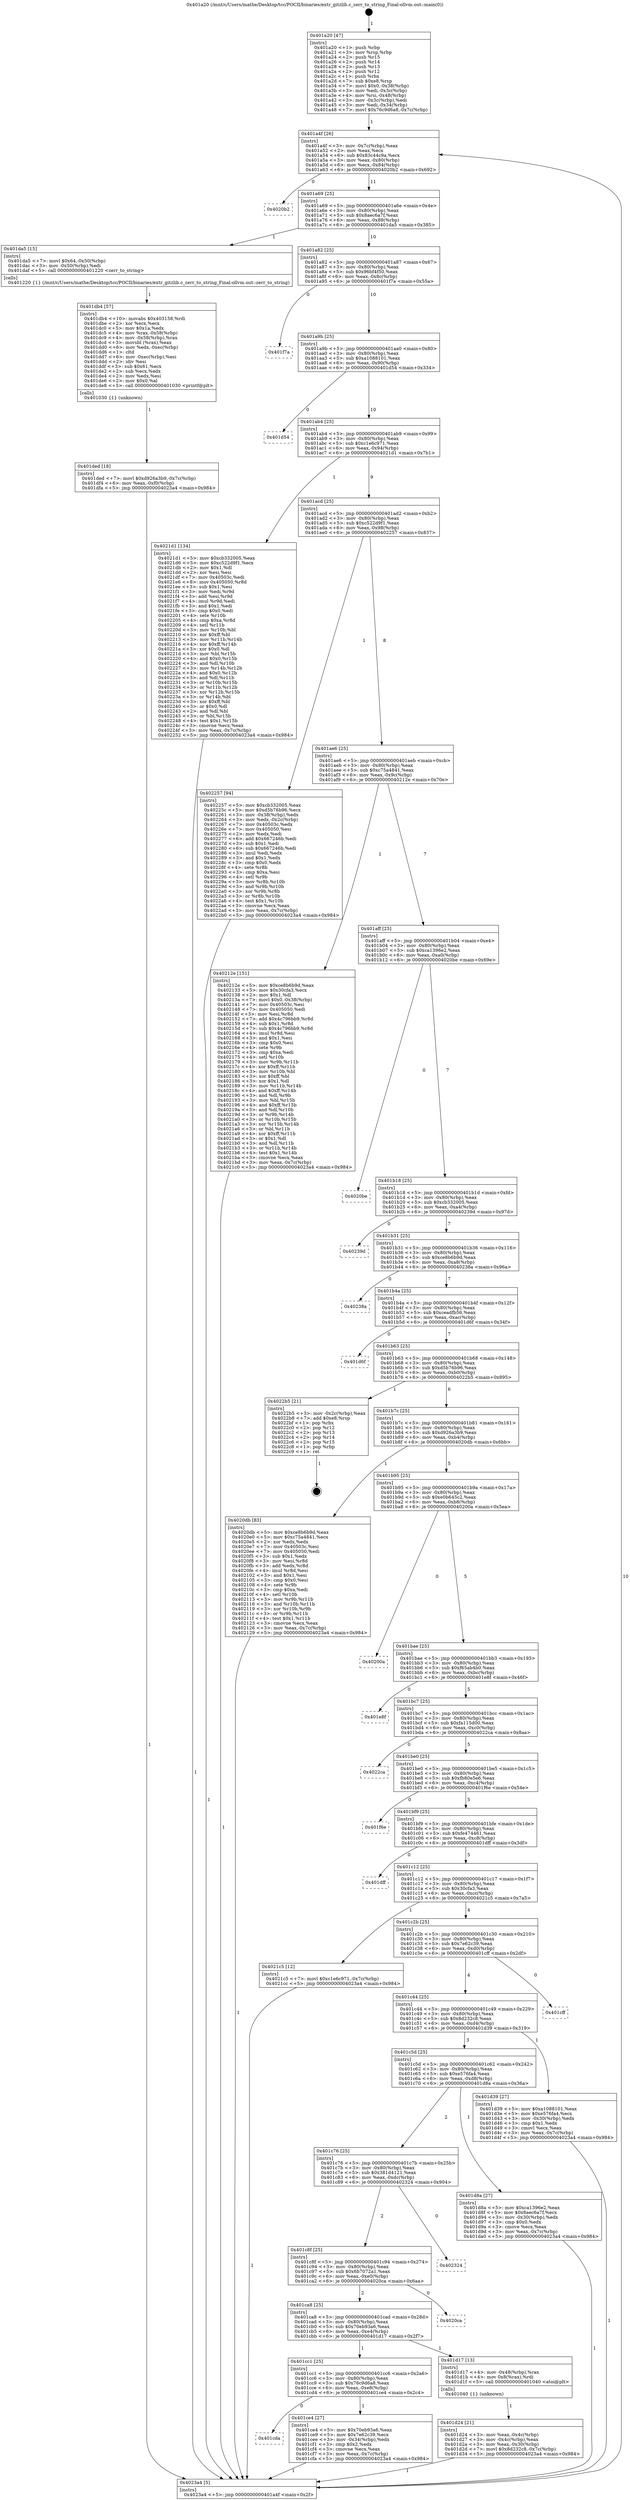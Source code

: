 digraph "0x401a20" {
  label = "0x401a20 (/mnt/c/Users/mathe/Desktop/tcc/POCII/binaries/extr_gitzlib.c_zerr_to_string_Final-ollvm.out::main(0))"
  labelloc = "t"
  node[shape=record]

  Entry [label="",width=0.3,height=0.3,shape=circle,fillcolor=black,style=filled]
  "0x401a4f" [label="{
     0x401a4f [26]\l
     | [instrs]\l
     &nbsp;&nbsp;0x401a4f \<+3\>: mov -0x7c(%rbp),%eax\l
     &nbsp;&nbsp;0x401a52 \<+2\>: mov %eax,%ecx\l
     &nbsp;&nbsp;0x401a54 \<+6\>: sub $0x83c44c9a,%ecx\l
     &nbsp;&nbsp;0x401a5a \<+3\>: mov %eax,-0x80(%rbp)\l
     &nbsp;&nbsp;0x401a5d \<+6\>: mov %ecx,-0x84(%rbp)\l
     &nbsp;&nbsp;0x401a63 \<+6\>: je 00000000004020b2 \<main+0x692\>\l
  }"]
  "0x4020b2" [label="{
     0x4020b2\l
  }", style=dashed]
  "0x401a69" [label="{
     0x401a69 [25]\l
     | [instrs]\l
     &nbsp;&nbsp;0x401a69 \<+5\>: jmp 0000000000401a6e \<main+0x4e\>\l
     &nbsp;&nbsp;0x401a6e \<+3\>: mov -0x80(%rbp),%eax\l
     &nbsp;&nbsp;0x401a71 \<+5\>: sub $0x8aec6a7f,%eax\l
     &nbsp;&nbsp;0x401a76 \<+6\>: mov %eax,-0x88(%rbp)\l
     &nbsp;&nbsp;0x401a7c \<+6\>: je 0000000000401da5 \<main+0x385\>\l
  }"]
  Exit [label="",width=0.3,height=0.3,shape=circle,fillcolor=black,style=filled,peripheries=2]
  "0x401da5" [label="{
     0x401da5 [15]\l
     | [instrs]\l
     &nbsp;&nbsp;0x401da5 \<+7\>: movl $0x64,-0x50(%rbp)\l
     &nbsp;&nbsp;0x401dac \<+3\>: mov -0x50(%rbp),%edi\l
     &nbsp;&nbsp;0x401daf \<+5\>: call 0000000000401220 \<zerr_to_string\>\l
     | [calls]\l
     &nbsp;&nbsp;0x401220 \{1\} (/mnt/c/Users/mathe/Desktop/tcc/POCII/binaries/extr_gitzlib.c_zerr_to_string_Final-ollvm.out::zerr_to_string)\l
  }"]
  "0x401a82" [label="{
     0x401a82 [25]\l
     | [instrs]\l
     &nbsp;&nbsp;0x401a82 \<+5\>: jmp 0000000000401a87 \<main+0x67\>\l
     &nbsp;&nbsp;0x401a87 \<+3\>: mov -0x80(%rbp),%eax\l
     &nbsp;&nbsp;0x401a8a \<+5\>: sub $0x96bf4f50,%eax\l
     &nbsp;&nbsp;0x401a8f \<+6\>: mov %eax,-0x8c(%rbp)\l
     &nbsp;&nbsp;0x401a95 \<+6\>: je 0000000000401f7a \<main+0x55a\>\l
  }"]
  "0x401ded" [label="{
     0x401ded [18]\l
     | [instrs]\l
     &nbsp;&nbsp;0x401ded \<+7\>: movl $0xd926a3b9,-0x7c(%rbp)\l
     &nbsp;&nbsp;0x401df4 \<+6\>: mov %eax,-0xf0(%rbp)\l
     &nbsp;&nbsp;0x401dfa \<+5\>: jmp 00000000004023a4 \<main+0x984\>\l
  }"]
  "0x401f7a" [label="{
     0x401f7a\l
  }", style=dashed]
  "0x401a9b" [label="{
     0x401a9b [25]\l
     | [instrs]\l
     &nbsp;&nbsp;0x401a9b \<+5\>: jmp 0000000000401aa0 \<main+0x80\>\l
     &nbsp;&nbsp;0x401aa0 \<+3\>: mov -0x80(%rbp),%eax\l
     &nbsp;&nbsp;0x401aa3 \<+5\>: sub $0xa1088101,%eax\l
     &nbsp;&nbsp;0x401aa8 \<+6\>: mov %eax,-0x90(%rbp)\l
     &nbsp;&nbsp;0x401aae \<+6\>: je 0000000000401d54 \<main+0x334\>\l
  }"]
  "0x401db4" [label="{
     0x401db4 [57]\l
     | [instrs]\l
     &nbsp;&nbsp;0x401db4 \<+10\>: movabs $0x403158,%rdi\l
     &nbsp;&nbsp;0x401dbe \<+2\>: xor %ecx,%ecx\l
     &nbsp;&nbsp;0x401dc0 \<+5\>: mov $0x1a,%edx\l
     &nbsp;&nbsp;0x401dc5 \<+4\>: mov %rax,-0x58(%rbp)\l
     &nbsp;&nbsp;0x401dc9 \<+4\>: mov -0x58(%rbp),%rax\l
     &nbsp;&nbsp;0x401dcd \<+3\>: movsbl (%rax),%eax\l
     &nbsp;&nbsp;0x401dd0 \<+6\>: mov %edx,-0xec(%rbp)\l
     &nbsp;&nbsp;0x401dd6 \<+1\>: cltd\l
     &nbsp;&nbsp;0x401dd7 \<+6\>: mov -0xec(%rbp),%esi\l
     &nbsp;&nbsp;0x401ddd \<+2\>: idiv %esi\l
     &nbsp;&nbsp;0x401ddf \<+3\>: sub $0x61,%ecx\l
     &nbsp;&nbsp;0x401de2 \<+2\>: sub %ecx,%edx\l
     &nbsp;&nbsp;0x401de4 \<+2\>: mov %edx,%esi\l
     &nbsp;&nbsp;0x401de6 \<+2\>: mov $0x0,%al\l
     &nbsp;&nbsp;0x401de8 \<+5\>: call 0000000000401030 \<printf@plt\>\l
     | [calls]\l
     &nbsp;&nbsp;0x401030 \{1\} (unknown)\l
  }"]
  "0x401d54" [label="{
     0x401d54\l
  }", style=dashed]
  "0x401ab4" [label="{
     0x401ab4 [25]\l
     | [instrs]\l
     &nbsp;&nbsp;0x401ab4 \<+5\>: jmp 0000000000401ab9 \<main+0x99\>\l
     &nbsp;&nbsp;0x401ab9 \<+3\>: mov -0x80(%rbp),%eax\l
     &nbsp;&nbsp;0x401abc \<+5\>: sub $0xc1e6c971,%eax\l
     &nbsp;&nbsp;0x401ac1 \<+6\>: mov %eax,-0x94(%rbp)\l
     &nbsp;&nbsp;0x401ac7 \<+6\>: je 00000000004021d1 \<main+0x7b1\>\l
  }"]
  "0x401d24" [label="{
     0x401d24 [21]\l
     | [instrs]\l
     &nbsp;&nbsp;0x401d24 \<+3\>: mov %eax,-0x4c(%rbp)\l
     &nbsp;&nbsp;0x401d27 \<+3\>: mov -0x4c(%rbp),%eax\l
     &nbsp;&nbsp;0x401d2a \<+3\>: mov %eax,-0x30(%rbp)\l
     &nbsp;&nbsp;0x401d2d \<+7\>: movl $0x8d232c8,-0x7c(%rbp)\l
     &nbsp;&nbsp;0x401d34 \<+5\>: jmp 00000000004023a4 \<main+0x984\>\l
  }"]
  "0x4021d1" [label="{
     0x4021d1 [134]\l
     | [instrs]\l
     &nbsp;&nbsp;0x4021d1 \<+5\>: mov $0xcb332005,%eax\l
     &nbsp;&nbsp;0x4021d6 \<+5\>: mov $0xc522d9f1,%ecx\l
     &nbsp;&nbsp;0x4021db \<+2\>: mov $0x1,%dl\l
     &nbsp;&nbsp;0x4021dd \<+2\>: xor %esi,%esi\l
     &nbsp;&nbsp;0x4021df \<+7\>: mov 0x40503c,%edi\l
     &nbsp;&nbsp;0x4021e6 \<+8\>: mov 0x405050,%r8d\l
     &nbsp;&nbsp;0x4021ee \<+3\>: sub $0x1,%esi\l
     &nbsp;&nbsp;0x4021f1 \<+3\>: mov %edi,%r9d\l
     &nbsp;&nbsp;0x4021f4 \<+3\>: add %esi,%r9d\l
     &nbsp;&nbsp;0x4021f7 \<+4\>: imul %r9d,%edi\l
     &nbsp;&nbsp;0x4021fb \<+3\>: and $0x1,%edi\l
     &nbsp;&nbsp;0x4021fe \<+3\>: cmp $0x0,%edi\l
     &nbsp;&nbsp;0x402201 \<+4\>: sete %r10b\l
     &nbsp;&nbsp;0x402205 \<+4\>: cmp $0xa,%r8d\l
     &nbsp;&nbsp;0x402209 \<+4\>: setl %r11b\l
     &nbsp;&nbsp;0x40220d \<+3\>: mov %r10b,%bl\l
     &nbsp;&nbsp;0x402210 \<+3\>: xor $0xff,%bl\l
     &nbsp;&nbsp;0x402213 \<+3\>: mov %r11b,%r14b\l
     &nbsp;&nbsp;0x402216 \<+4\>: xor $0xff,%r14b\l
     &nbsp;&nbsp;0x40221a \<+3\>: xor $0x0,%dl\l
     &nbsp;&nbsp;0x40221d \<+3\>: mov %bl,%r15b\l
     &nbsp;&nbsp;0x402220 \<+4\>: and $0x0,%r15b\l
     &nbsp;&nbsp;0x402224 \<+3\>: and %dl,%r10b\l
     &nbsp;&nbsp;0x402227 \<+3\>: mov %r14b,%r12b\l
     &nbsp;&nbsp;0x40222a \<+4\>: and $0x0,%r12b\l
     &nbsp;&nbsp;0x40222e \<+3\>: and %dl,%r11b\l
     &nbsp;&nbsp;0x402231 \<+3\>: or %r10b,%r15b\l
     &nbsp;&nbsp;0x402234 \<+3\>: or %r11b,%r12b\l
     &nbsp;&nbsp;0x402237 \<+3\>: xor %r12b,%r15b\l
     &nbsp;&nbsp;0x40223a \<+3\>: or %r14b,%bl\l
     &nbsp;&nbsp;0x40223d \<+3\>: xor $0xff,%bl\l
     &nbsp;&nbsp;0x402240 \<+3\>: or $0x0,%dl\l
     &nbsp;&nbsp;0x402243 \<+2\>: and %dl,%bl\l
     &nbsp;&nbsp;0x402245 \<+3\>: or %bl,%r15b\l
     &nbsp;&nbsp;0x402248 \<+4\>: test $0x1,%r15b\l
     &nbsp;&nbsp;0x40224c \<+3\>: cmovne %ecx,%eax\l
     &nbsp;&nbsp;0x40224f \<+3\>: mov %eax,-0x7c(%rbp)\l
     &nbsp;&nbsp;0x402252 \<+5\>: jmp 00000000004023a4 \<main+0x984\>\l
  }"]
  "0x401acd" [label="{
     0x401acd [25]\l
     | [instrs]\l
     &nbsp;&nbsp;0x401acd \<+5\>: jmp 0000000000401ad2 \<main+0xb2\>\l
     &nbsp;&nbsp;0x401ad2 \<+3\>: mov -0x80(%rbp),%eax\l
     &nbsp;&nbsp;0x401ad5 \<+5\>: sub $0xc522d9f1,%eax\l
     &nbsp;&nbsp;0x401ada \<+6\>: mov %eax,-0x98(%rbp)\l
     &nbsp;&nbsp;0x401ae0 \<+6\>: je 0000000000402257 \<main+0x837\>\l
  }"]
  "0x401a20" [label="{
     0x401a20 [47]\l
     | [instrs]\l
     &nbsp;&nbsp;0x401a20 \<+1\>: push %rbp\l
     &nbsp;&nbsp;0x401a21 \<+3\>: mov %rsp,%rbp\l
     &nbsp;&nbsp;0x401a24 \<+2\>: push %r15\l
     &nbsp;&nbsp;0x401a26 \<+2\>: push %r14\l
     &nbsp;&nbsp;0x401a28 \<+2\>: push %r13\l
     &nbsp;&nbsp;0x401a2a \<+2\>: push %r12\l
     &nbsp;&nbsp;0x401a2c \<+1\>: push %rbx\l
     &nbsp;&nbsp;0x401a2d \<+7\>: sub $0xe8,%rsp\l
     &nbsp;&nbsp;0x401a34 \<+7\>: movl $0x0,-0x38(%rbp)\l
     &nbsp;&nbsp;0x401a3b \<+3\>: mov %edi,-0x3c(%rbp)\l
     &nbsp;&nbsp;0x401a3e \<+4\>: mov %rsi,-0x48(%rbp)\l
     &nbsp;&nbsp;0x401a42 \<+3\>: mov -0x3c(%rbp),%edi\l
     &nbsp;&nbsp;0x401a45 \<+3\>: mov %edi,-0x34(%rbp)\l
     &nbsp;&nbsp;0x401a48 \<+7\>: movl $0x76c9d6a8,-0x7c(%rbp)\l
  }"]
  "0x402257" [label="{
     0x402257 [94]\l
     | [instrs]\l
     &nbsp;&nbsp;0x402257 \<+5\>: mov $0xcb332005,%eax\l
     &nbsp;&nbsp;0x40225c \<+5\>: mov $0xd5b76b96,%ecx\l
     &nbsp;&nbsp;0x402261 \<+3\>: mov -0x38(%rbp),%edx\l
     &nbsp;&nbsp;0x402264 \<+3\>: mov %edx,-0x2c(%rbp)\l
     &nbsp;&nbsp;0x402267 \<+7\>: mov 0x40503c,%edx\l
     &nbsp;&nbsp;0x40226e \<+7\>: mov 0x405050,%esi\l
     &nbsp;&nbsp;0x402275 \<+2\>: mov %edx,%edi\l
     &nbsp;&nbsp;0x402277 \<+6\>: add $0x667246b,%edi\l
     &nbsp;&nbsp;0x40227d \<+3\>: sub $0x1,%edi\l
     &nbsp;&nbsp;0x402280 \<+6\>: sub $0x667246b,%edi\l
     &nbsp;&nbsp;0x402286 \<+3\>: imul %edi,%edx\l
     &nbsp;&nbsp;0x402289 \<+3\>: and $0x1,%edx\l
     &nbsp;&nbsp;0x40228c \<+3\>: cmp $0x0,%edx\l
     &nbsp;&nbsp;0x40228f \<+4\>: sete %r8b\l
     &nbsp;&nbsp;0x402293 \<+3\>: cmp $0xa,%esi\l
     &nbsp;&nbsp;0x402296 \<+4\>: setl %r9b\l
     &nbsp;&nbsp;0x40229a \<+3\>: mov %r8b,%r10b\l
     &nbsp;&nbsp;0x40229d \<+3\>: and %r9b,%r10b\l
     &nbsp;&nbsp;0x4022a0 \<+3\>: xor %r9b,%r8b\l
     &nbsp;&nbsp;0x4022a3 \<+3\>: or %r8b,%r10b\l
     &nbsp;&nbsp;0x4022a6 \<+4\>: test $0x1,%r10b\l
     &nbsp;&nbsp;0x4022aa \<+3\>: cmovne %ecx,%eax\l
     &nbsp;&nbsp;0x4022ad \<+3\>: mov %eax,-0x7c(%rbp)\l
     &nbsp;&nbsp;0x4022b0 \<+5\>: jmp 00000000004023a4 \<main+0x984\>\l
  }"]
  "0x401ae6" [label="{
     0x401ae6 [25]\l
     | [instrs]\l
     &nbsp;&nbsp;0x401ae6 \<+5\>: jmp 0000000000401aeb \<main+0xcb\>\l
     &nbsp;&nbsp;0x401aeb \<+3\>: mov -0x80(%rbp),%eax\l
     &nbsp;&nbsp;0x401aee \<+5\>: sub $0xc75a4841,%eax\l
     &nbsp;&nbsp;0x401af3 \<+6\>: mov %eax,-0x9c(%rbp)\l
     &nbsp;&nbsp;0x401af9 \<+6\>: je 000000000040212e \<main+0x70e\>\l
  }"]
  "0x4023a4" [label="{
     0x4023a4 [5]\l
     | [instrs]\l
     &nbsp;&nbsp;0x4023a4 \<+5\>: jmp 0000000000401a4f \<main+0x2f\>\l
  }"]
  "0x40212e" [label="{
     0x40212e [151]\l
     | [instrs]\l
     &nbsp;&nbsp;0x40212e \<+5\>: mov $0xce8b6b9d,%eax\l
     &nbsp;&nbsp;0x402133 \<+5\>: mov $0x30cfa3,%ecx\l
     &nbsp;&nbsp;0x402138 \<+2\>: mov $0x1,%dl\l
     &nbsp;&nbsp;0x40213a \<+7\>: movl $0x0,-0x38(%rbp)\l
     &nbsp;&nbsp;0x402141 \<+7\>: mov 0x40503c,%esi\l
     &nbsp;&nbsp;0x402148 \<+7\>: mov 0x405050,%edi\l
     &nbsp;&nbsp;0x40214f \<+3\>: mov %esi,%r8d\l
     &nbsp;&nbsp;0x402152 \<+7\>: add $0x4c796bb9,%r8d\l
     &nbsp;&nbsp;0x402159 \<+4\>: sub $0x1,%r8d\l
     &nbsp;&nbsp;0x40215d \<+7\>: sub $0x4c796bb9,%r8d\l
     &nbsp;&nbsp;0x402164 \<+4\>: imul %r8d,%esi\l
     &nbsp;&nbsp;0x402168 \<+3\>: and $0x1,%esi\l
     &nbsp;&nbsp;0x40216b \<+3\>: cmp $0x0,%esi\l
     &nbsp;&nbsp;0x40216e \<+4\>: sete %r9b\l
     &nbsp;&nbsp;0x402172 \<+3\>: cmp $0xa,%edi\l
     &nbsp;&nbsp;0x402175 \<+4\>: setl %r10b\l
     &nbsp;&nbsp;0x402179 \<+3\>: mov %r9b,%r11b\l
     &nbsp;&nbsp;0x40217c \<+4\>: xor $0xff,%r11b\l
     &nbsp;&nbsp;0x402180 \<+3\>: mov %r10b,%bl\l
     &nbsp;&nbsp;0x402183 \<+3\>: xor $0xff,%bl\l
     &nbsp;&nbsp;0x402186 \<+3\>: xor $0x1,%dl\l
     &nbsp;&nbsp;0x402189 \<+3\>: mov %r11b,%r14b\l
     &nbsp;&nbsp;0x40218c \<+4\>: and $0xff,%r14b\l
     &nbsp;&nbsp;0x402190 \<+3\>: and %dl,%r9b\l
     &nbsp;&nbsp;0x402193 \<+3\>: mov %bl,%r15b\l
     &nbsp;&nbsp;0x402196 \<+4\>: and $0xff,%r15b\l
     &nbsp;&nbsp;0x40219a \<+3\>: and %dl,%r10b\l
     &nbsp;&nbsp;0x40219d \<+3\>: or %r9b,%r14b\l
     &nbsp;&nbsp;0x4021a0 \<+3\>: or %r10b,%r15b\l
     &nbsp;&nbsp;0x4021a3 \<+3\>: xor %r15b,%r14b\l
     &nbsp;&nbsp;0x4021a6 \<+3\>: or %bl,%r11b\l
     &nbsp;&nbsp;0x4021a9 \<+4\>: xor $0xff,%r11b\l
     &nbsp;&nbsp;0x4021ad \<+3\>: or $0x1,%dl\l
     &nbsp;&nbsp;0x4021b0 \<+3\>: and %dl,%r11b\l
     &nbsp;&nbsp;0x4021b3 \<+3\>: or %r11b,%r14b\l
     &nbsp;&nbsp;0x4021b6 \<+4\>: test $0x1,%r14b\l
     &nbsp;&nbsp;0x4021ba \<+3\>: cmovne %ecx,%eax\l
     &nbsp;&nbsp;0x4021bd \<+3\>: mov %eax,-0x7c(%rbp)\l
     &nbsp;&nbsp;0x4021c0 \<+5\>: jmp 00000000004023a4 \<main+0x984\>\l
  }"]
  "0x401aff" [label="{
     0x401aff [25]\l
     | [instrs]\l
     &nbsp;&nbsp;0x401aff \<+5\>: jmp 0000000000401b04 \<main+0xe4\>\l
     &nbsp;&nbsp;0x401b04 \<+3\>: mov -0x80(%rbp),%eax\l
     &nbsp;&nbsp;0x401b07 \<+5\>: sub $0xca1396e2,%eax\l
     &nbsp;&nbsp;0x401b0c \<+6\>: mov %eax,-0xa0(%rbp)\l
     &nbsp;&nbsp;0x401b12 \<+6\>: je 00000000004020be \<main+0x69e\>\l
  }"]
  "0x401cda" [label="{
     0x401cda\l
  }", style=dashed]
  "0x4020be" [label="{
     0x4020be\l
  }", style=dashed]
  "0x401b18" [label="{
     0x401b18 [25]\l
     | [instrs]\l
     &nbsp;&nbsp;0x401b18 \<+5\>: jmp 0000000000401b1d \<main+0xfd\>\l
     &nbsp;&nbsp;0x401b1d \<+3\>: mov -0x80(%rbp),%eax\l
     &nbsp;&nbsp;0x401b20 \<+5\>: sub $0xcb332005,%eax\l
     &nbsp;&nbsp;0x401b25 \<+6\>: mov %eax,-0xa4(%rbp)\l
     &nbsp;&nbsp;0x401b2b \<+6\>: je 000000000040239d \<main+0x97d\>\l
  }"]
  "0x401ce4" [label="{
     0x401ce4 [27]\l
     | [instrs]\l
     &nbsp;&nbsp;0x401ce4 \<+5\>: mov $0x70eb93a6,%eax\l
     &nbsp;&nbsp;0x401ce9 \<+5\>: mov $0x7e62c39,%ecx\l
     &nbsp;&nbsp;0x401cee \<+3\>: mov -0x34(%rbp),%edx\l
     &nbsp;&nbsp;0x401cf1 \<+3\>: cmp $0x2,%edx\l
     &nbsp;&nbsp;0x401cf4 \<+3\>: cmovne %ecx,%eax\l
     &nbsp;&nbsp;0x401cf7 \<+3\>: mov %eax,-0x7c(%rbp)\l
     &nbsp;&nbsp;0x401cfa \<+5\>: jmp 00000000004023a4 \<main+0x984\>\l
  }"]
  "0x40239d" [label="{
     0x40239d\l
  }", style=dashed]
  "0x401b31" [label="{
     0x401b31 [25]\l
     | [instrs]\l
     &nbsp;&nbsp;0x401b31 \<+5\>: jmp 0000000000401b36 \<main+0x116\>\l
     &nbsp;&nbsp;0x401b36 \<+3\>: mov -0x80(%rbp),%eax\l
     &nbsp;&nbsp;0x401b39 \<+5\>: sub $0xce8b6b9d,%eax\l
     &nbsp;&nbsp;0x401b3e \<+6\>: mov %eax,-0xa8(%rbp)\l
     &nbsp;&nbsp;0x401b44 \<+6\>: je 000000000040238a \<main+0x96a\>\l
  }"]
  "0x401cc1" [label="{
     0x401cc1 [25]\l
     | [instrs]\l
     &nbsp;&nbsp;0x401cc1 \<+5\>: jmp 0000000000401cc6 \<main+0x2a6\>\l
     &nbsp;&nbsp;0x401cc6 \<+3\>: mov -0x80(%rbp),%eax\l
     &nbsp;&nbsp;0x401cc9 \<+5\>: sub $0x76c9d6a8,%eax\l
     &nbsp;&nbsp;0x401cce \<+6\>: mov %eax,-0xe8(%rbp)\l
     &nbsp;&nbsp;0x401cd4 \<+6\>: je 0000000000401ce4 \<main+0x2c4\>\l
  }"]
  "0x40238a" [label="{
     0x40238a\l
  }", style=dashed]
  "0x401b4a" [label="{
     0x401b4a [25]\l
     | [instrs]\l
     &nbsp;&nbsp;0x401b4a \<+5\>: jmp 0000000000401b4f \<main+0x12f\>\l
     &nbsp;&nbsp;0x401b4f \<+3\>: mov -0x80(%rbp),%eax\l
     &nbsp;&nbsp;0x401b52 \<+5\>: sub $0xceadfb56,%eax\l
     &nbsp;&nbsp;0x401b57 \<+6\>: mov %eax,-0xac(%rbp)\l
     &nbsp;&nbsp;0x401b5d \<+6\>: je 0000000000401d6f \<main+0x34f\>\l
  }"]
  "0x401d17" [label="{
     0x401d17 [13]\l
     | [instrs]\l
     &nbsp;&nbsp;0x401d17 \<+4\>: mov -0x48(%rbp),%rax\l
     &nbsp;&nbsp;0x401d1b \<+4\>: mov 0x8(%rax),%rdi\l
     &nbsp;&nbsp;0x401d1f \<+5\>: call 0000000000401040 \<atoi@plt\>\l
     | [calls]\l
     &nbsp;&nbsp;0x401040 \{1\} (unknown)\l
  }"]
  "0x401d6f" [label="{
     0x401d6f\l
  }", style=dashed]
  "0x401b63" [label="{
     0x401b63 [25]\l
     | [instrs]\l
     &nbsp;&nbsp;0x401b63 \<+5\>: jmp 0000000000401b68 \<main+0x148\>\l
     &nbsp;&nbsp;0x401b68 \<+3\>: mov -0x80(%rbp),%eax\l
     &nbsp;&nbsp;0x401b6b \<+5\>: sub $0xd5b76b96,%eax\l
     &nbsp;&nbsp;0x401b70 \<+6\>: mov %eax,-0xb0(%rbp)\l
     &nbsp;&nbsp;0x401b76 \<+6\>: je 00000000004022b5 \<main+0x895\>\l
  }"]
  "0x401ca8" [label="{
     0x401ca8 [25]\l
     | [instrs]\l
     &nbsp;&nbsp;0x401ca8 \<+5\>: jmp 0000000000401cad \<main+0x28d\>\l
     &nbsp;&nbsp;0x401cad \<+3\>: mov -0x80(%rbp),%eax\l
     &nbsp;&nbsp;0x401cb0 \<+5\>: sub $0x70eb93a6,%eax\l
     &nbsp;&nbsp;0x401cb5 \<+6\>: mov %eax,-0xe4(%rbp)\l
     &nbsp;&nbsp;0x401cbb \<+6\>: je 0000000000401d17 \<main+0x2f7\>\l
  }"]
  "0x4022b5" [label="{
     0x4022b5 [21]\l
     | [instrs]\l
     &nbsp;&nbsp;0x4022b5 \<+3\>: mov -0x2c(%rbp),%eax\l
     &nbsp;&nbsp;0x4022b8 \<+7\>: add $0xe8,%rsp\l
     &nbsp;&nbsp;0x4022bf \<+1\>: pop %rbx\l
     &nbsp;&nbsp;0x4022c0 \<+2\>: pop %r12\l
     &nbsp;&nbsp;0x4022c2 \<+2\>: pop %r13\l
     &nbsp;&nbsp;0x4022c4 \<+2\>: pop %r14\l
     &nbsp;&nbsp;0x4022c6 \<+2\>: pop %r15\l
     &nbsp;&nbsp;0x4022c8 \<+1\>: pop %rbp\l
     &nbsp;&nbsp;0x4022c9 \<+1\>: ret\l
  }"]
  "0x401b7c" [label="{
     0x401b7c [25]\l
     | [instrs]\l
     &nbsp;&nbsp;0x401b7c \<+5\>: jmp 0000000000401b81 \<main+0x161\>\l
     &nbsp;&nbsp;0x401b81 \<+3\>: mov -0x80(%rbp),%eax\l
     &nbsp;&nbsp;0x401b84 \<+5\>: sub $0xd926a3b9,%eax\l
     &nbsp;&nbsp;0x401b89 \<+6\>: mov %eax,-0xb4(%rbp)\l
     &nbsp;&nbsp;0x401b8f \<+6\>: je 00000000004020db \<main+0x6bb\>\l
  }"]
  "0x4020ca" [label="{
     0x4020ca\l
  }", style=dashed]
  "0x4020db" [label="{
     0x4020db [83]\l
     | [instrs]\l
     &nbsp;&nbsp;0x4020db \<+5\>: mov $0xce8b6b9d,%eax\l
     &nbsp;&nbsp;0x4020e0 \<+5\>: mov $0xc75a4841,%ecx\l
     &nbsp;&nbsp;0x4020e5 \<+2\>: xor %edx,%edx\l
     &nbsp;&nbsp;0x4020e7 \<+7\>: mov 0x40503c,%esi\l
     &nbsp;&nbsp;0x4020ee \<+7\>: mov 0x405050,%edi\l
     &nbsp;&nbsp;0x4020f5 \<+3\>: sub $0x1,%edx\l
     &nbsp;&nbsp;0x4020f8 \<+3\>: mov %esi,%r8d\l
     &nbsp;&nbsp;0x4020fb \<+3\>: add %edx,%r8d\l
     &nbsp;&nbsp;0x4020fe \<+4\>: imul %r8d,%esi\l
     &nbsp;&nbsp;0x402102 \<+3\>: and $0x1,%esi\l
     &nbsp;&nbsp;0x402105 \<+3\>: cmp $0x0,%esi\l
     &nbsp;&nbsp;0x402108 \<+4\>: sete %r9b\l
     &nbsp;&nbsp;0x40210c \<+3\>: cmp $0xa,%edi\l
     &nbsp;&nbsp;0x40210f \<+4\>: setl %r10b\l
     &nbsp;&nbsp;0x402113 \<+3\>: mov %r9b,%r11b\l
     &nbsp;&nbsp;0x402116 \<+3\>: and %r10b,%r11b\l
     &nbsp;&nbsp;0x402119 \<+3\>: xor %r10b,%r9b\l
     &nbsp;&nbsp;0x40211c \<+3\>: or %r9b,%r11b\l
     &nbsp;&nbsp;0x40211f \<+4\>: test $0x1,%r11b\l
     &nbsp;&nbsp;0x402123 \<+3\>: cmovne %ecx,%eax\l
     &nbsp;&nbsp;0x402126 \<+3\>: mov %eax,-0x7c(%rbp)\l
     &nbsp;&nbsp;0x402129 \<+5\>: jmp 00000000004023a4 \<main+0x984\>\l
  }"]
  "0x401b95" [label="{
     0x401b95 [25]\l
     | [instrs]\l
     &nbsp;&nbsp;0x401b95 \<+5\>: jmp 0000000000401b9a \<main+0x17a\>\l
     &nbsp;&nbsp;0x401b9a \<+3\>: mov -0x80(%rbp),%eax\l
     &nbsp;&nbsp;0x401b9d \<+5\>: sub $0xe0b645c2,%eax\l
     &nbsp;&nbsp;0x401ba2 \<+6\>: mov %eax,-0xb8(%rbp)\l
     &nbsp;&nbsp;0x401ba8 \<+6\>: je 000000000040200a \<main+0x5ea\>\l
  }"]
  "0x401c8f" [label="{
     0x401c8f [25]\l
     | [instrs]\l
     &nbsp;&nbsp;0x401c8f \<+5\>: jmp 0000000000401c94 \<main+0x274\>\l
     &nbsp;&nbsp;0x401c94 \<+3\>: mov -0x80(%rbp),%eax\l
     &nbsp;&nbsp;0x401c97 \<+5\>: sub $0x6b7072a1,%eax\l
     &nbsp;&nbsp;0x401c9c \<+6\>: mov %eax,-0xe0(%rbp)\l
     &nbsp;&nbsp;0x401ca2 \<+6\>: je 00000000004020ca \<main+0x6aa\>\l
  }"]
  "0x40200a" [label="{
     0x40200a\l
  }", style=dashed]
  "0x401bae" [label="{
     0x401bae [25]\l
     | [instrs]\l
     &nbsp;&nbsp;0x401bae \<+5\>: jmp 0000000000401bb3 \<main+0x193\>\l
     &nbsp;&nbsp;0x401bb3 \<+3\>: mov -0x80(%rbp),%eax\l
     &nbsp;&nbsp;0x401bb6 \<+5\>: sub $0xf65ab4b0,%eax\l
     &nbsp;&nbsp;0x401bbb \<+6\>: mov %eax,-0xbc(%rbp)\l
     &nbsp;&nbsp;0x401bc1 \<+6\>: je 0000000000401e8f \<main+0x46f\>\l
  }"]
  "0x402324" [label="{
     0x402324\l
  }", style=dashed]
  "0x401e8f" [label="{
     0x401e8f\l
  }", style=dashed]
  "0x401bc7" [label="{
     0x401bc7 [25]\l
     | [instrs]\l
     &nbsp;&nbsp;0x401bc7 \<+5\>: jmp 0000000000401bcc \<main+0x1ac\>\l
     &nbsp;&nbsp;0x401bcc \<+3\>: mov -0x80(%rbp),%eax\l
     &nbsp;&nbsp;0x401bcf \<+5\>: sub $0xfa115d00,%eax\l
     &nbsp;&nbsp;0x401bd4 \<+6\>: mov %eax,-0xc0(%rbp)\l
     &nbsp;&nbsp;0x401bda \<+6\>: je 00000000004022ca \<main+0x8aa\>\l
  }"]
  "0x401c76" [label="{
     0x401c76 [25]\l
     | [instrs]\l
     &nbsp;&nbsp;0x401c76 \<+5\>: jmp 0000000000401c7b \<main+0x25b\>\l
     &nbsp;&nbsp;0x401c7b \<+3\>: mov -0x80(%rbp),%eax\l
     &nbsp;&nbsp;0x401c7e \<+5\>: sub $0x381d4121,%eax\l
     &nbsp;&nbsp;0x401c83 \<+6\>: mov %eax,-0xdc(%rbp)\l
     &nbsp;&nbsp;0x401c89 \<+6\>: je 0000000000402324 \<main+0x904\>\l
  }"]
  "0x4022ca" [label="{
     0x4022ca\l
  }", style=dashed]
  "0x401be0" [label="{
     0x401be0 [25]\l
     | [instrs]\l
     &nbsp;&nbsp;0x401be0 \<+5\>: jmp 0000000000401be5 \<main+0x1c5\>\l
     &nbsp;&nbsp;0x401be5 \<+3\>: mov -0x80(%rbp),%eax\l
     &nbsp;&nbsp;0x401be8 \<+5\>: sub $0xfb80e5e6,%eax\l
     &nbsp;&nbsp;0x401bed \<+6\>: mov %eax,-0xc4(%rbp)\l
     &nbsp;&nbsp;0x401bf3 \<+6\>: je 0000000000401f6e \<main+0x54e\>\l
  }"]
  "0x401d8a" [label="{
     0x401d8a [27]\l
     | [instrs]\l
     &nbsp;&nbsp;0x401d8a \<+5\>: mov $0xca1396e2,%eax\l
     &nbsp;&nbsp;0x401d8f \<+5\>: mov $0x8aec6a7f,%ecx\l
     &nbsp;&nbsp;0x401d94 \<+3\>: mov -0x30(%rbp),%edx\l
     &nbsp;&nbsp;0x401d97 \<+3\>: cmp $0x0,%edx\l
     &nbsp;&nbsp;0x401d9a \<+3\>: cmove %ecx,%eax\l
     &nbsp;&nbsp;0x401d9d \<+3\>: mov %eax,-0x7c(%rbp)\l
     &nbsp;&nbsp;0x401da0 \<+5\>: jmp 00000000004023a4 \<main+0x984\>\l
  }"]
  "0x401f6e" [label="{
     0x401f6e\l
  }", style=dashed]
  "0x401bf9" [label="{
     0x401bf9 [25]\l
     | [instrs]\l
     &nbsp;&nbsp;0x401bf9 \<+5\>: jmp 0000000000401bfe \<main+0x1de\>\l
     &nbsp;&nbsp;0x401bfe \<+3\>: mov -0x80(%rbp),%eax\l
     &nbsp;&nbsp;0x401c01 \<+5\>: sub $0xfe474461,%eax\l
     &nbsp;&nbsp;0x401c06 \<+6\>: mov %eax,-0xc8(%rbp)\l
     &nbsp;&nbsp;0x401c0c \<+6\>: je 0000000000401dff \<main+0x3df\>\l
  }"]
  "0x401c5d" [label="{
     0x401c5d [25]\l
     | [instrs]\l
     &nbsp;&nbsp;0x401c5d \<+5\>: jmp 0000000000401c62 \<main+0x242\>\l
     &nbsp;&nbsp;0x401c62 \<+3\>: mov -0x80(%rbp),%eax\l
     &nbsp;&nbsp;0x401c65 \<+5\>: sub $0xe576fa4,%eax\l
     &nbsp;&nbsp;0x401c6a \<+6\>: mov %eax,-0xd8(%rbp)\l
     &nbsp;&nbsp;0x401c70 \<+6\>: je 0000000000401d8a \<main+0x36a\>\l
  }"]
  "0x401dff" [label="{
     0x401dff\l
  }", style=dashed]
  "0x401c12" [label="{
     0x401c12 [25]\l
     | [instrs]\l
     &nbsp;&nbsp;0x401c12 \<+5\>: jmp 0000000000401c17 \<main+0x1f7\>\l
     &nbsp;&nbsp;0x401c17 \<+3\>: mov -0x80(%rbp),%eax\l
     &nbsp;&nbsp;0x401c1a \<+5\>: sub $0x30cfa3,%eax\l
     &nbsp;&nbsp;0x401c1f \<+6\>: mov %eax,-0xcc(%rbp)\l
     &nbsp;&nbsp;0x401c25 \<+6\>: je 00000000004021c5 \<main+0x7a5\>\l
  }"]
  "0x401d39" [label="{
     0x401d39 [27]\l
     | [instrs]\l
     &nbsp;&nbsp;0x401d39 \<+5\>: mov $0xa1088101,%eax\l
     &nbsp;&nbsp;0x401d3e \<+5\>: mov $0xe576fa4,%ecx\l
     &nbsp;&nbsp;0x401d43 \<+3\>: mov -0x30(%rbp),%edx\l
     &nbsp;&nbsp;0x401d46 \<+3\>: cmp $0x1,%edx\l
     &nbsp;&nbsp;0x401d49 \<+3\>: cmovl %ecx,%eax\l
     &nbsp;&nbsp;0x401d4c \<+3\>: mov %eax,-0x7c(%rbp)\l
     &nbsp;&nbsp;0x401d4f \<+5\>: jmp 00000000004023a4 \<main+0x984\>\l
  }"]
  "0x4021c5" [label="{
     0x4021c5 [12]\l
     | [instrs]\l
     &nbsp;&nbsp;0x4021c5 \<+7\>: movl $0xc1e6c971,-0x7c(%rbp)\l
     &nbsp;&nbsp;0x4021cc \<+5\>: jmp 00000000004023a4 \<main+0x984\>\l
  }"]
  "0x401c2b" [label="{
     0x401c2b [25]\l
     | [instrs]\l
     &nbsp;&nbsp;0x401c2b \<+5\>: jmp 0000000000401c30 \<main+0x210\>\l
     &nbsp;&nbsp;0x401c30 \<+3\>: mov -0x80(%rbp),%eax\l
     &nbsp;&nbsp;0x401c33 \<+5\>: sub $0x7e62c39,%eax\l
     &nbsp;&nbsp;0x401c38 \<+6\>: mov %eax,-0xd0(%rbp)\l
     &nbsp;&nbsp;0x401c3e \<+6\>: je 0000000000401cff \<main+0x2df\>\l
  }"]
  "0x401c44" [label="{
     0x401c44 [25]\l
     | [instrs]\l
     &nbsp;&nbsp;0x401c44 \<+5\>: jmp 0000000000401c49 \<main+0x229\>\l
     &nbsp;&nbsp;0x401c49 \<+3\>: mov -0x80(%rbp),%eax\l
     &nbsp;&nbsp;0x401c4c \<+5\>: sub $0x8d232c8,%eax\l
     &nbsp;&nbsp;0x401c51 \<+6\>: mov %eax,-0xd4(%rbp)\l
     &nbsp;&nbsp;0x401c57 \<+6\>: je 0000000000401d39 \<main+0x319\>\l
  }"]
  "0x401cff" [label="{
     0x401cff\l
  }", style=dashed]
  Entry -> "0x401a20" [label=" 1"]
  "0x401a4f" -> "0x4020b2" [label=" 0"]
  "0x401a4f" -> "0x401a69" [label=" 11"]
  "0x4022b5" -> Exit [label=" 1"]
  "0x401a69" -> "0x401da5" [label=" 1"]
  "0x401a69" -> "0x401a82" [label=" 10"]
  "0x402257" -> "0x4023a4" [label=" 1"]
  "0x401a82" -> "0x401f7a" [label=" 0"]
  "0x401a82" -> "0x401a9b" [label=" 10"]
  "0x4021d1" -> "0x4023a4" [label=" 1"]
  "0x401a9b" -> "0x401d54" [label=" 0"]
  "0x401a9b" -> "0x401ab4" [label=" 10"]
  "0x4021c5" -> "0x4023a4" [label=" 1"]
  "0x401ab4" -> "0x4021d1" [label=" 1"]
  "0x401ab4" -> "0x401acd" [label=" 9"]
  "0x40212e" -> "0x4023a4" [label=" 1"]
  "0x401acd" -> "0x402257" [label=" 1"]
  "0x401acd" -> "0x401ae6" [label=" 8"]
  "0x4020db" -> "0x4023a4" [label=" 1"]
  "0x401ae6" -> "0x40212e" [label=" 1"]
  "0x401ae6" -> "0x401aff" [label=" 7"]
  "0x401ded" -> "0x4023a4" [label=" 1"]
  "0x401aff" -> "0x4020be" [label=" 0"]
  "0x401aff" -> "0x401b18" [label=" 7"]
  "0x401db4" -> "0x401ded" [label=" 1"]
  "0x401b18" -> "0x40239d" [label=" 0"]
  "0x401b18" -> "0x401b31" [label=" 7"]
  "0x401da5" -> "0x401db4" [label=" 1"]
  "0x401b31" -> "0x40238a" [label=" 0"]
  "0x401b31" -> "0x401b4a" [label=" 7"]
  "0x401d39" -> "0x4023a4" [label=" 1"]
  "0x401b4a" -> "0x401d6f" [label=" 0"]
  "0x401b4a" -> "0x401b63" [label=" 7"]
  "0x401d24" -> "0x4023a4" [label=" 1"]
  "0x401b63" -> "0x4022b5" [label=" 1"]
  "0x401b63" -> "0x401b7c" [label=" 6"]
  "0x4023a4" -> "0x401a4f" [label=" 10"]
  "0x401b7c" -> "0x4020db" [label=" 1"]
  "0x401b7c" -> "0x401b95" [label=" 5"]
  "0x401a20" -> "0x401a4f" [label=" 1"]
  "0x401b95" -> "0x40200a" [label=" 0"]
  "0x401b95" -> "0x401bae" [label=" 5"]
  "0x401cc1" -> "0x401cda" [label=" 0"]
  "0x401bae" -> "0x401e8f" [label=" 0"]
  "0x401bae" -> "0x401bc7" [label=" 5"]
  "0x401cc1" -> "0x401ce4" [label=" 1"]
  "0x401bc7" -> "0x4022ca" [label=" 0"]
  "0x401bc7" -> "0x401be0" [label=" 5"]
  "0x401ca8" -> "0x401cc1" [label=" 1"]
  "0x401be0" -> "0x401f6e" [label=" 0"]
  "0x401be0" -> "0x401bf9" [label=" 5"]
  "0x401ca8" -> "0x401d17" [label=" 1"]
  "0x401bf9" -> "0x401dff" [label=" 0"]
  "0x401bf9" -> "0x401c12" [label=" 5"]
  "0x401c8f" -> "0x401ca8" [label=" 2"]
  "0x401c12" -> "0x4021c5" [label=" 1"]
  "0x401c12" -> "0x401c2b" [label=" 4"]
  "0x401c8f" -> "0x4020ca" [label=" 0"]
  "0x401c2b" -> "0x401cff" [label=" 0"]
  "0x401c2b" -> "0x401c44" [label=" 4"]
  "0x401ce4" -> "0x4023a4" [label=" 1"]
  "0x401c44" -> "0x401d39" [label=" 1"]
  "0x401c44" -> "0x401c5d" [label=" 3"]
  "0x401d17" -> "0x401d24" [label=" 1"]
  "0x401c5d" -> "0x401d8a" [label=" 1"]
  "0x401c5d" -> "0x401c76" [label=" 2"]
  "0x401d8a" -> "0x4023a4" [label=" 1"]
  "0x401c76" -> "0x402324" [label=" 0"]
  "0x401c76" -> "0x401c8f" [label=" 2"]
}
